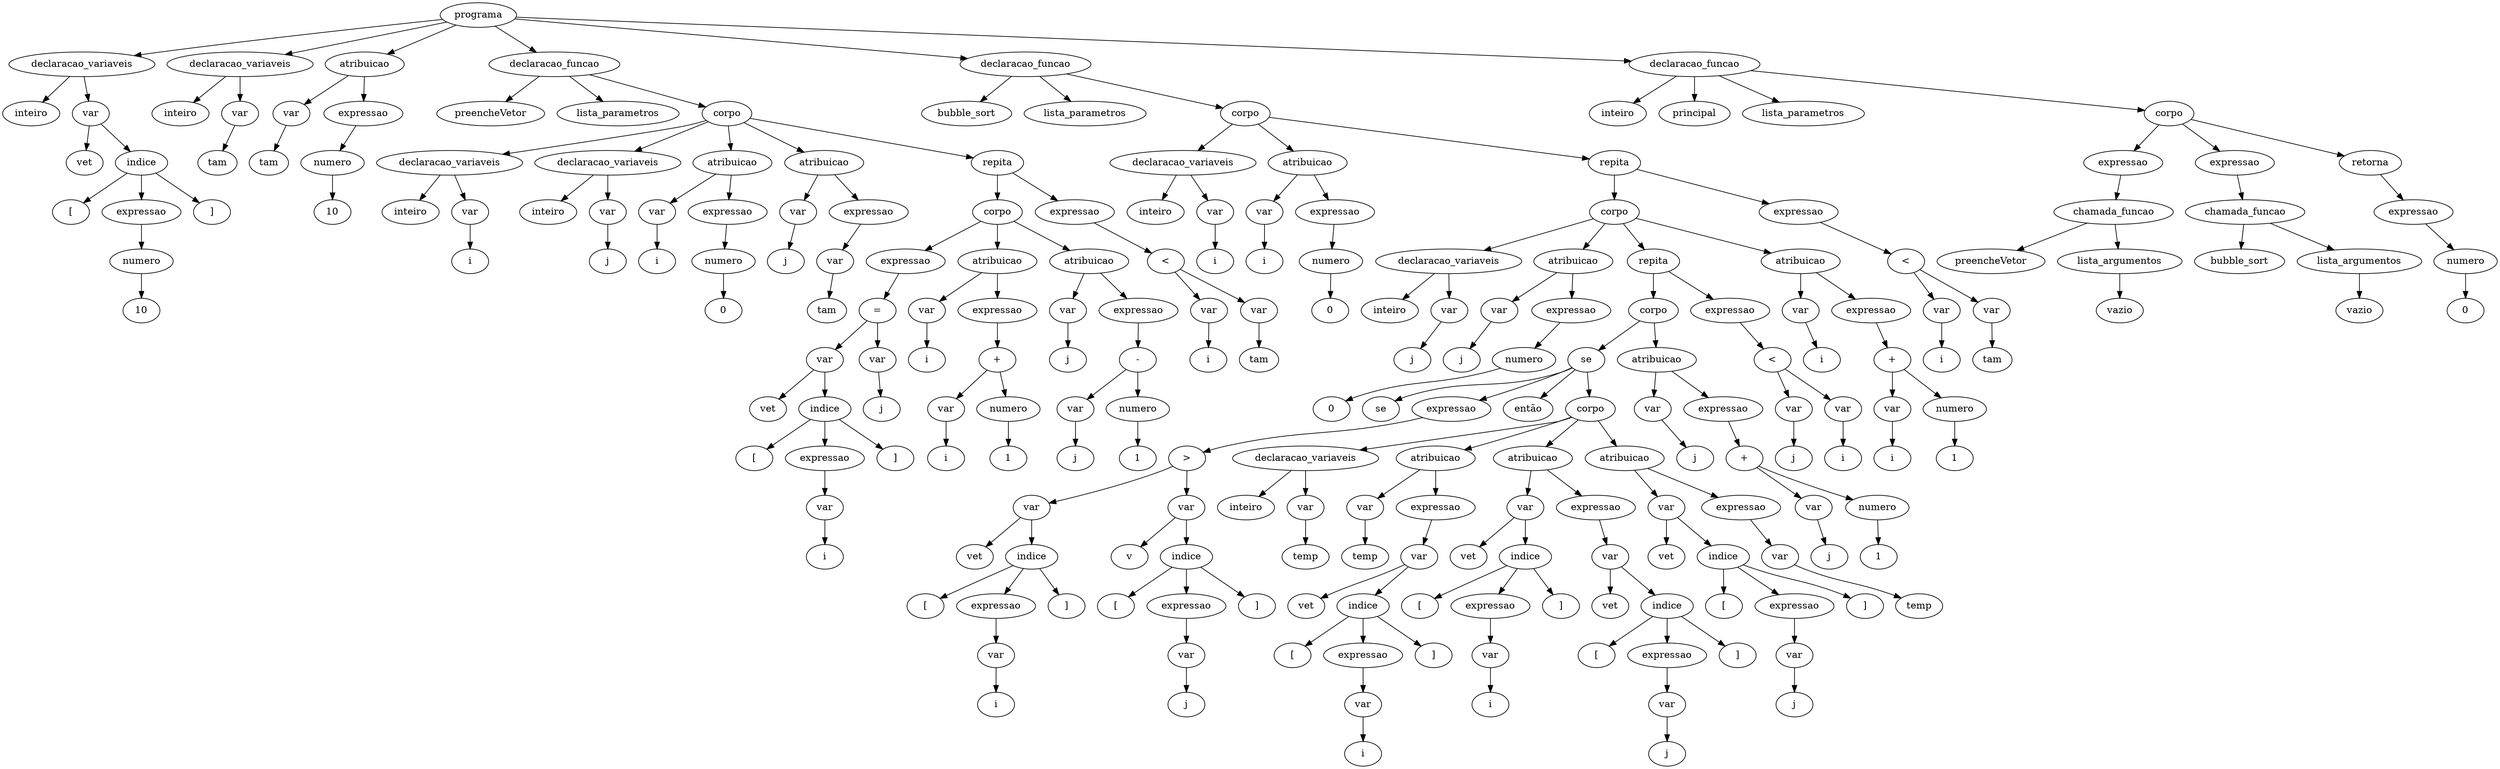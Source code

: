 digraph tree {
    "594" [label="programa"];
    "17" [label="declaracao_variaveis"];
    "1" [label="inteiro"];
    "14" [label="var"];
    "15" [label="vet"];
    "11" [label="indice"];
    "12" [label="["];
    "10" [label="expressao"];
    "9" [label="numero"];
    "3" [label="10"];
    "13" [label="]"];
    "26" [label="declaracao_variaveis"];
    "22" [label="inteiro"];
    "23" [label="var"];
    "24" [label="tam"];
    "43" [label="atribuicao"];
    "30" [label="var"];
    "31" [label="tam"];
    "40" [label="expressao"];
    "39" [label="numero"];
    "33" [label="10"];
    "212" [label="declaracao_funcao"];
    "208" [label="preencheVetor"];
    "47" [label="lista_parametros"];
    "206" [label="corpo"];
    "56" [label="declaracao_variaveis"];
    "52" [label="inteiro"];
    "53" [label="var"];
    "54" [label="i"];
    "65" [label="declaracao_variaveis"];
    "61" [label="inteiro"];
    "62" [label="var"];
    "63" [label="j"];
    "82" [label="atribuicao"];
    "69" [label="var"];
    "70" [label="i"];
    "79" [label="expressao"];
    "78" [label="numero"];
    "72" [label="0"];
    "98" [label="atribuicao"];
    "85" [label="var"];
    "86" [label="j"];
    "95" [label="expressao"];
    "94" [label="var"];
    "88" [label="tam"];
    "202" [label="repita"];
    "183" [label="corpo"];
    "133" [label="expressao"];
    "132" [label="="];
    "122" [label="var"];
    "117" [label="vet"];
    "113" [label="indice"];
    "114" [label="["];
    "112" [label="expressao"];
    "111" [label="var"];
    "105" [label="i"];
    "115" [label="]"];
    "130" [label="var"];
    "126" [label="j"];
    "157" [label="atribuicao"];
    "136" [label="var"];
    "137" [label="i"];
    "154" [label="expressao"];
    "153" [label="+"];
    "143" [label="var"];
    "139" [label="i"];
    "150" [label="numero"];
    "147" [label="1"];
    "181" [label="atribuicao"];
    "160" [label="var"];
    "161" [label="j"];
    "178" [label="expressao"];
    "177" [label="-"];
    "167" [label="var"];
    "163" [label="j"];
    "174" [label="numero"];
    "171" [label="1"];
    "201" [label="expressao"];
    "200" [label="<"];
    "190" [label="var"];
    "185" [label="i"];
    "198" [label="var"];
    "194" [label="tam"];
    "531" [label="declaracao_funcao"];
    "527" [label="bubble_sort"];
    "216" [label="lista_parametros"];
    "525" [label="corpo"];
    "225" [label="declaracao_variaveis"];
    "221" [label="inteiro"];
    "222" [label="var"];
    "223" [label="i"];
    "242" [label="atribuicao"];
    "229" [label="var"];
    "230" [label="i"];
    "239" [label="expressao"];
    "238" [label="numero"];
    "232" [label="0"];
    "521" [label="repita"];
    "502" [label="corpo"];
    "253" [label="declaracao_variaveis"];
    "249" [label="inteiro"];
    "250" [label="var"];
    "251" [label="j"];
    "270" [label="atribuicao"];
    "257" [label="var"];
    "258" [label="j"];
    "267" [label="expressao"];
    "266" [label="numero"];
    "260" [label="0"];
    "474" [label="repita"];
    "455" [label="corpo"];
    "426" [label="se"];
    "427" [label="se"];
    "317" [label="expressao"];
    "316" [label=">"];
    "294" [label="var"];
    "289" [label="vet"];
    "285" [label="indice"];
    "286" [label="["];
    "284" [label="expressao"];
    "283" [label="var"];
    "277" [label="i"];
    "287" [label="]"];
    "314" [label="var"];
    "310" [label="v"];
    "306" [label="indice"];
    "307" [label="["];
    "305" [label="expressao"];
    "304" [label="var"];
    "298" [label="j"];
    "308" [label="]"];
    "428" [label="então"];
    "425" [label="corpo"];
    "326" [label="declaracao_variaveis"];
    "322" [label="inteiro"];
    "323" [label="var"];
    "324" [label="temp"];
    "355" [label="atribuicao"];
    "330" [label="var"];
    "331" [label="temp"];
    "352" [label="expressao"];
    "351" [label="var"];
    "345" [label="vet"];
    "341" [label="indice"];
    "342" [label="["];
    "340" [label="expressao"];
    "339" [label="var"];
    "333" [label="i"];
    "343" [label="]"];
    "395" [label="atribuicao"];
    "370" [label="var"];
    "371" [label="vet"];
    "367" [label="indice"];
    "368" [label="["];
    "366" [label="expressao"];
    "365" [label="var"];
    "359" [label="i"];
    "369" [label="]"];
    "392" [label="expressao"];
    "391" [label="var"];
    "385" [label="vet"];
    "381" [label="indice"];
    "382" [label="["];
    "380" [label="expressao"];
    "379" [label="var"];
    "373" [label="j"];
    "383" [label="]"];
    "423" [label="atribuicao"];
    "410" [label="var"];
    "411" [label="vet"];
    "407" [label="indice"];
    "408" [label="["];
    "406" [label="expressao"];
    "405" [label="var"];
    "399" [label="j"];
    "409" [label="]"];
    "420" [label="expressao"];
    "419" [label="var"];
    "413" [label="temp"];
    "453" [label="atribuicao"];
    "432" [label="var"];
    "433" [label="j"];
    "450" [label="expressao"];
    "449" [label="+"];
    "439" [label="var"];
    "435" [label="j"];
    "446" [label="numero"];
    "443" [label="1"];
    "473" [label="expressao"];
    "472" [label="<"];
    "462" [label="var"];
    "457" [label="j"];
    "470" [label="var"];
    "466" [label="i"];
    "500" [label="atribuicao"];
    "479" [label="var"];
    "480" [label="i"];
    "497" [label="expressao"];
    "496" [label="+"];
    "486" [label="var"];
    "482" [label="i"];
    "493" [label="numero"];
    "490" [label="1"];
    "520" [label="expressao"];
    "519" [label="<"];
    "509" [label="var"];
    "504" [label="i"];
    "517" [label="var"];
    "513" [label="tam"];
    "591" [label="declaracao_funcao"];
    "535" [label="inteiro"];
    "587" [label="principal"];
    "537" [label="lista_parametros"];
    "585" [label="corpo"];
    "553" [label="expressao"];
    "552" [label="chamada_funcao"];
    "544" [label="preencheVetor"];
    "542" [label="lista_argumentos"];
    "541" [label="vazio"];
    "568" [label="expressao"];
    "567" [label="chamada_funcao"];
    "559" [label="bubble_sort"];
    "557" [label="lista_argumentos"];
    "556" [label="vazio"];
    "580" [label="retorna"];
    "579" [label="expressao"];
    "578" [label="numero"];
    "572" [label="0"];
    "594" -> "17";
    "594" -> "26";
    "594" -> "43";
    "594" -> "212";
    "594" -> "531";
    "594" -> "591";
    "17" -> "1";
    "17" -> "14";
    "14" -> "15";
    "14" -> "11";
    "11" -> "12";
    "11" -> "10";
    "11" -> "13";
    "10" -> "9";
    "9" -> "3";
    "26" -> "22";
    "26" -> "23";
    "23" -> "24";
    "43" -> "30";
    "43" -> "40";
    "30" -> "31";
    "40" -> "39";
    "39" -> "33";
    "212" -> "208";
    "212" -> "47";
    "212" -> "206";
    "206" -> "56";
    "206" -> "65";
    "206" -> "82";
    "206" -> "98";
    "206" -> "202";
    "56" -> "52";
    "56" -> "53";
    "53" -> "54";
    "65" -> "61";
    "65" -> "62";
    "62" -> "63";
    "82" -> "69";
    "82" -> "79";
    "69" -> "70";
    "79" -> "78";
    "78" -> "72";
    "98" -> "85";
    "98" -> "95";
    "85" -> "86";
    "95" -> "94";
    "94" -> "88";
    "202" -> "183";
    "202" -> "201";
    "183" -> "133";
    "183" -> "157";
    "183" -> "181";
    "133" -> "132";
    "132" -> "122";
    "132" -> "130";
    "122" -> "117";
    "122" -> "113";
    "113" -> "114";
    "113" -> "112";
    "113" -> "115";
    "112" -> "111";
    "111" -> "105";
    "130" -> "126";
    "157" -> "136";
    "157" -> "154";
    "136" -> "137";
    "154" -> "153";
    "153" -> "143";
    "153" -> "150";
    "143" -> "139";
    "150" -> "147";
    "181" -> "160";
    "181" -> "178";
    "160" -> "161";
    "178" -> "177";
    "177" -> "167";
    "177" -> "174";
    "167" -> "163";
    "174" -> "171";
    "201" -> "200";
    "200" -> "190";
    "200" -> "198";
    "190" -> "185";
    "198" -> "194";
    "531" -> "527";
    "531" -> "216";
    "531" -> "525";
    "525" -> "225";
    "525" -> "242";
    "525" -> "521";
    "225" -> "221";
    "225" -> "222";
    "222" -> "223";
    "242" -> "229";
    "242" -> "239";
    "229" -> "230";
    "239" -> "238";
    "238" -> "232";
    "521" -> "502";
    "521" -> "520";
    "502" -> "253";
    "502" -> "270";
    "502" -> "474";
    "502" -> "500";
    "253" -> "249";
    "253" -> "250";
    "250" -> "251";
    "270" -> "257";
    "270" -> "267";
    "257" -> "258";
    "267" -> "266";
    "266" -> "260";
    "474" -> "455";
    "474" -> "473";
    "455" -> "426";
    "455" -> "453";
    "426" -> "427";
    "426" -> "317";
    "426" -> "428";
    "426" -> "425";
    "317" -> "316";
    "316" -> "294";
    "316" -> "314";
    "294" -> "289";
    "294" -> "285";
    "285" -> "286";
    "285" -> "284";
    "285" -> "287";
    "284" -> "283";
    "283" -> "277";
    "314" -> "310";
    "314" -> "306";
    "306" -> "307";
    "306" -> "305";
    "306" -> "308";
    "305" -> "304";
    "304" -> "298";
    "425" -> "326";
    "425" -> "355";
    "425" -> "395";
    "425" -> "423";
    "326" -> "322";
    "326" -> "323";
    "323" -> "324";
    "355" -> "330";
    "355" -> "352";
    "330" -> "331";
    "352" -> "351";
    "351" -> "345";
    "351" -> "341";
    "341" -> "342";
    "341" -> "340";
    "341" -> "343";
    "340" -> "339";
    "339" -> "333";
    "395" -> "370";
    "395" -> "392";
    "370" -> "371";
    "370" -> "367";
    "367" -> "368";
    "367" -> "366";
    "367" -> "369";
    "366" -> "365";
    "365" -> "359";
    "392" -> "391";
    "391" -> "385";
    "391" -> "381";
    "381" -> "382";
    "381" -> "380";
    "381" -> "383";
    "380" -> "379";
    "379" -> "373";
    "423" -> "410";
    "423" -> "420";
    "410" -> "411";
    "410" -> "407";
    "407" -> "408";
    "407" -> "406";
    "407" -> "409";
    "406" -> "405";
    "405" -> "399";
    "420" -> "419";
    "419" -> "413";
    "453" -> "432";
    "453" -> "450";
    "432" -> "433";
    "450" -> "449";
    "449" -> "439";
    "449" -> "446";
    "439" -> "435";
    "446" -> "443";
    "473" -> "472";
    "472" -> "462";
    "472" -> "470";
    "462" -> "457";
    "470" -> "466";
    "500" -> "479";
    "500" -> "497";
    "479" -> "480";
    "497" -> "496";
    "496" -> "486";
    "496" -> "493";
    "486" -> "482";
    "493" -> "490";
    "520" -> "519";
    "519" -> "509";
    "519" -> "517";
    "509" -> "504";
    "517" -> "513";
    "591" -> "535";
    "591" -> "587";
    "591" -> "537";
    "591" -> "585";
    "585" -> "553";
    "585" -> "568";
    "585" -> "580";
    "553" -> "552";
    "552" -> "544";
    "552" -> "542";
    "542" -> "541";
    "568" -> "567";
    "567" -> "559";
    "567" -> "557";
    "557" -> "556";
    "580" -> "579";
    "579" -> "578";
    "578" -> "572";
}
